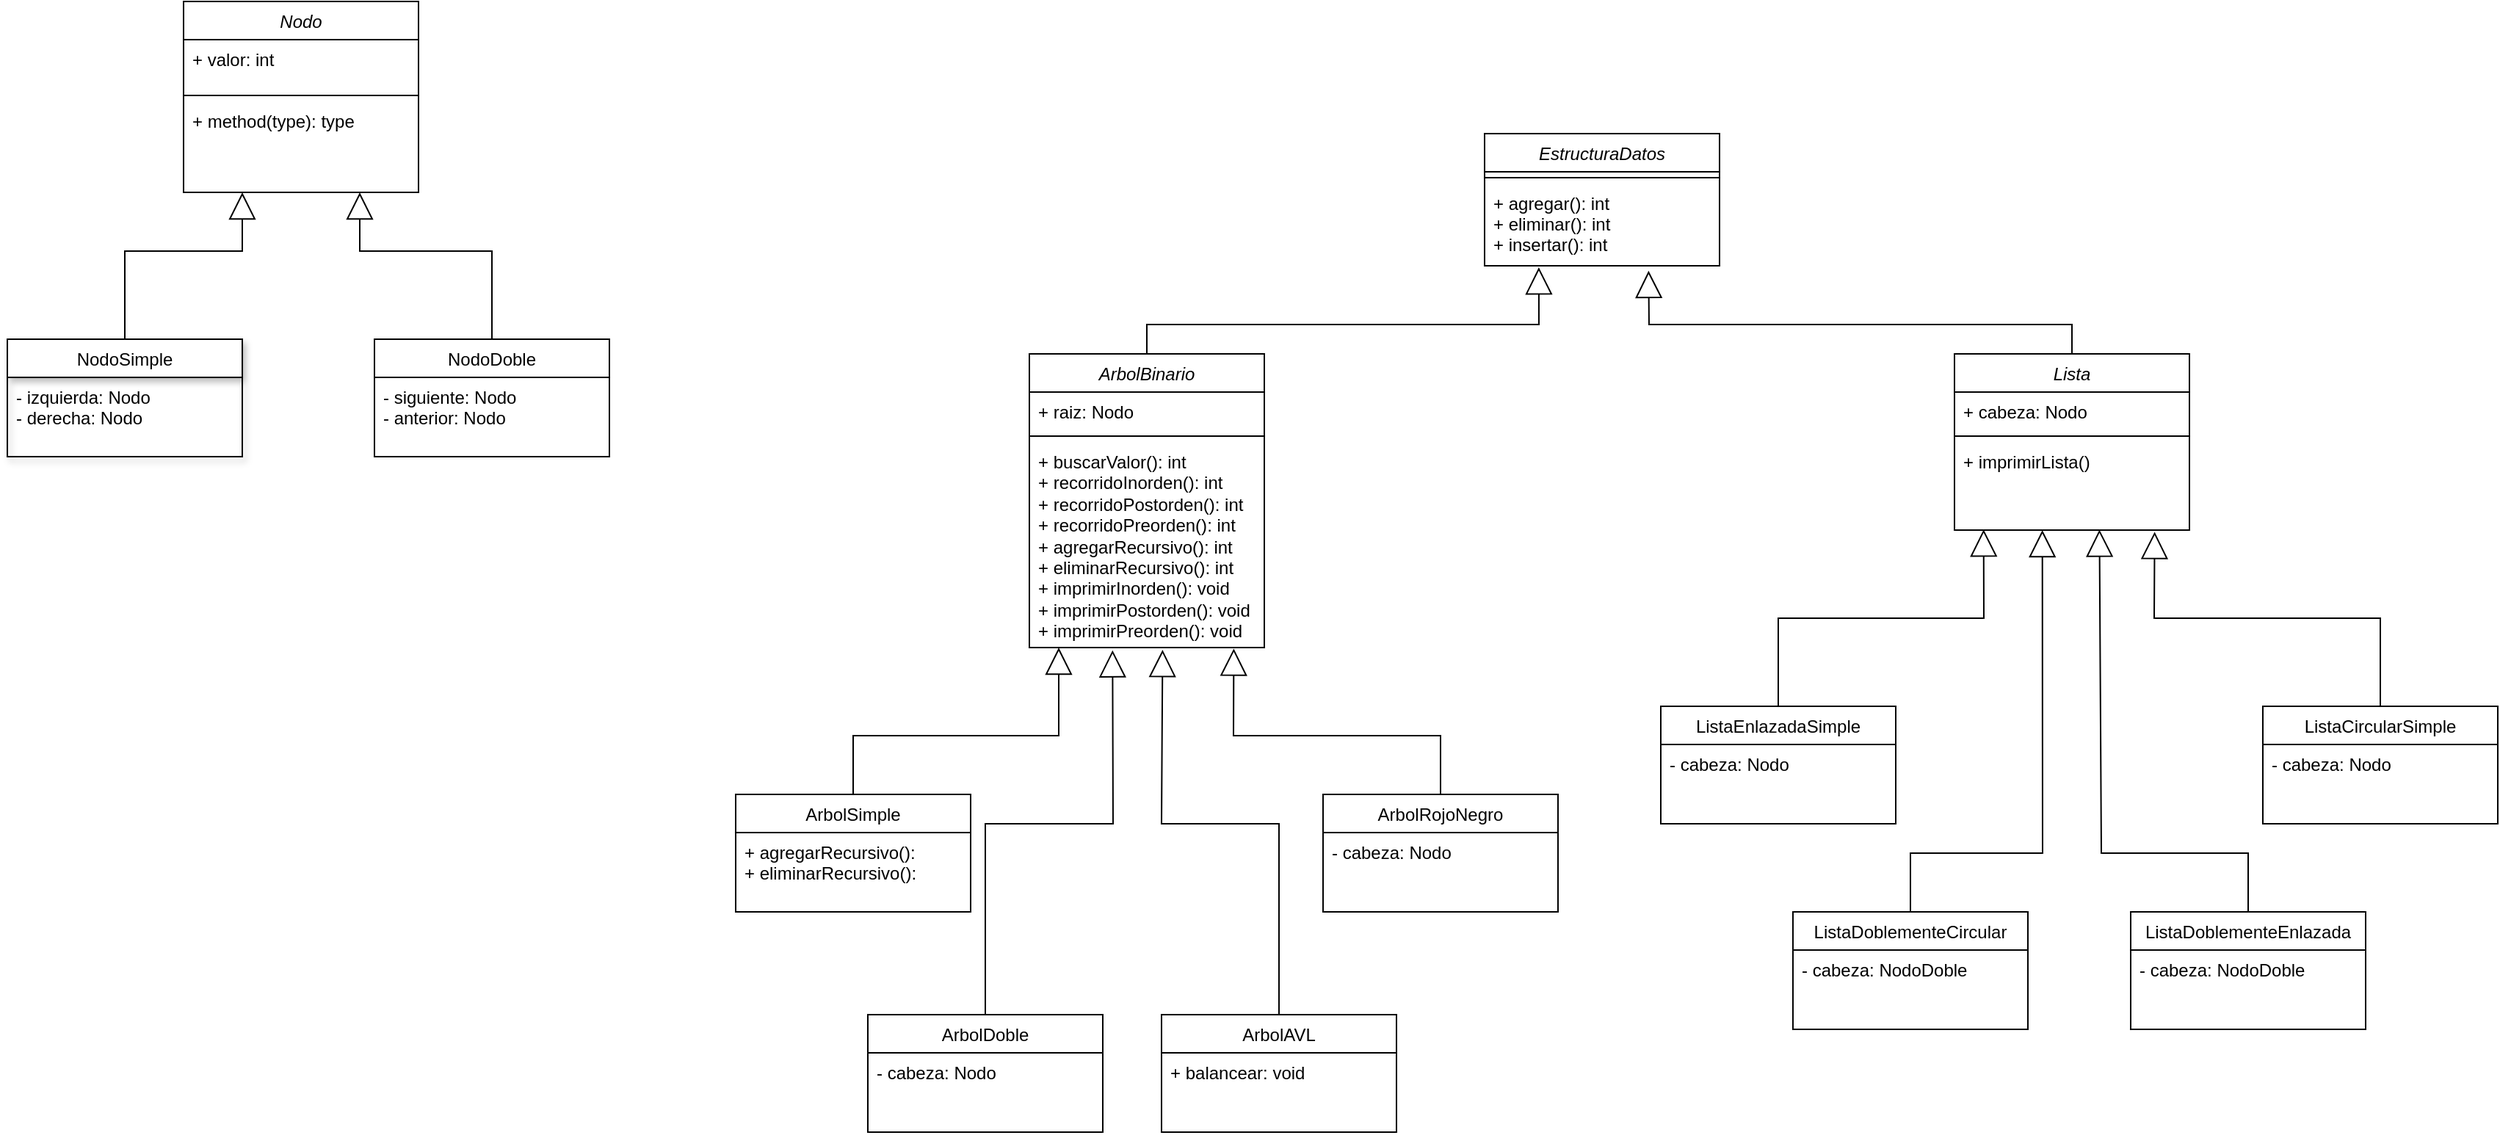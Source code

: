 <mxfile version="24.5.4" type="github">
  <diagram id="C5RBs43oDa-KdzZeNtuy" name="Page-1">
    <mxGraphModel dx="870" dy="516" grid="1" gridSize="10" guides="1" tooltips="1" connect="1" arrows="1" fold="1" page="1" pageScale="1" pageWidth="827" pageHeight="1169" math="0" shadow="0">
      <root>
        <mxCell id="WIyWlLk6GJQsqaUBKTNV-0" />
        <mxCell id="WIyWlLk6GJQsqaUBKTNV-1" parent="WIyWlLk6GJQsqaUBKTNV-0" />
        <mxCell id="zkfFHV4jXpPFQw0GAbJ--0" value="EstructuraDatos" style="swimlane;fontStyle=2;align=center;verticalAlign=top;childLayout=stackLayout;horizontal=1;startSize=26;horizontalStack=0;resizeParent=1;resizeLast=0;collapsible=1;marginBottom=0;rounded=0;shadow=0;strokeWidth=1;" parent="WIyWlLk6GJQsqaUBKTNV-1" vertex="1">
          <mxGeometry x="1010" y="110" width="160" height="90" as="geometry">
            <mxRectangle x="230" y="140" width="160" height="26" as="alternateBounds" />
          </mxGeometry>
        </mxCell>
        <mxCell id="DncJ9CUcUolEmfU4vxdp-8" value="" style="line;strokeWidth=1;fillColor=none;align=left;verticalAlign=middle;spacingTop=-1;spacingLeft=3;spacingRight=3;rotatable=0;labelPosition=right;points=[];portConstraint=eastwest;strokeColor=inherit;" vertex="1" parent="zkfFHV4jXpPFQw0GAbJ--0">
          <mxGeometry y="26" width="160" height="8" as="geometry" />
        </mxCell>
        <mxCell id="zkfFHV4jXpPFQw0GAbJ--1" value="+ agregar(): int&#xa;+ eliminar(): int&#xa;+ insertar(): int" style="text;align=left;verticalAlign=top;spacingLeft=4;spacingRight=4;overflow=hidden;rotatable=0;points=[[0,0.5],[1,0.5]];portConstraint=eastwest;" parent="zkfFHV4jXpPFQw0GAbJ--0" vertex="1">
          <mxGeometry y="34" width="160" height="56" as="geometry" />
        </mxCell>
        <mxCell id="zkfFHV4jXpPFQw0GAbJ--6" value="NodoSimple" style="swimlane;fontStyle=0;align=center;verticalAlign=top;childLayout=stackLayout;horizontal=1;startSize=26;horizontalStack=0;resizeParent=1;resizeLast=0;collapsible=1;marginBottom=0;rounded=0;shadow=1;strokeWidth=1;" parent="WIyWlLk6GJQsqaUBKTNV-1" vertex="1">
          <mxGeometry x="4" y="250" width="160" height="80" as="geometry">
            <mxRectangle x="130" y="380" width="160" height="26" as="alternateBounds" />
          </mxGeometry>
        </mxCell>
        <mxCell id="zkfFHV4jXpPFQw0GAbJ--7" value="- izquierda: Nodo&#xa;- derecha: Nodo" style="text;align=left;verticalAlign=top;spacingLeft=4;spacingRight=4;overflow=hidden;rotatable=0;points=[[0,0.5],[1,0.5]];portConstraint=eastwest;" parent="zkfFHV4jXpPFQw0GAbJ--6" vertex="1">
          <mxGeometry y="26" width="160" height="54" as="geometry" />
        </mxCell>
        <mxCell id="DncJ9CUcUolEmfU4vxdp-2" value="NodoDoble" style="swimlane;fontStyle=0;align=center;verticalAlign=top;childLayout=stackLayout;horizontal=1;startSize=26;horizontalStack=0;resizeParent=1;resizeLast=0;collapsible=1;marginBottom=0;rounded=0;shadow=0;strokeWidth=1;" vertex="1" parent="WIyWlLk6GJQsqaUBKTNV-1">
          <mxGeometry x="254" y="250" width="160" height="80" as="geometry">
            <mxRectangle x="130" y="380" width="160" height="26" as="alternateBounds" />
          </mxGeometry>
        </mxCell>
        <mxCell id="DncJ9CUcUolEmfU4vxdp-3" value="- siguiente: Nodo&#xa;- anterior: Nodo" style="text;align=left;verticalAlign=top;spacingLeft=4;spacingRight=4;overflow=hidden;rotatable=0;points=[[0,0.5],[1,0.5]];portConstraint=eastwest;" vertex="1" parent="DncJ9CUcUolEmfU4vxdp-2">
          <mxGeometry y="26" width="160" height="54" as="geometry" />
        </mxCell>
        <mxCell id="DncJ9CUcUolEmfU4vxdp-9" value="ListaEnlazadaSimple" style="swimlane;fontStyle=0;align=center;verticalAlign=top;childLayout=stackLayout;horizontal=1;startSize=26;horizontalStack=0;resizeParent=1;resizeLast=0;collapsible=1;marginBottom=0;rounded=0;shadow=0;strokeWidth=1;" vertex="1" parent="WIyWlLk6GJQsqaUBKTNV-1">
          <mxGeometry x="1130" y="500" width="160" height="80" as="geometry">
            <mxRectangle x="130" y="380" width="160" height="26" as="alternateBounds" />
          </mxGeometry>
        </mxCell>
        <mxCell id="DncJ9CUcUolEmfU4vxdp-10" value="- cabeza: Nodo" style="text;align=left;verticalAlign=top;spacingLeft=4;spacingRight=4;overflow=hidden;rotatable=0;points=[[0,0.5],[1,0.5]];portConstraint=eastwest;" vertex="1" parent="DncJ9CUcUolEmfU4vxdp-9">
          <mxGeometry y="26" width="160" height="54" as="geometry" />
        </mxCell>
        <mxCell id="DncJ9CUcUolEmfU4vxdp-11" value="ListaDoblementeEnlazada" style="swimlane;fontStyle=0;align=center;verticalAlign=top;childLayout=stackLayout;horizontal=1;startSize=26;horizontalStack=0;resizeParent=1;resizeLast=0;collapsible=1;marginBottom=0;rounded=0;shadow=0;strokeWidth=1;" vertex="1" parent="WIyWlLk6GJQsqaUBKTNV-1">
          <mxGeometry x="1450" y="640" width="160" height="80" as="geometry">
            <mxRectangle x="130" y="380" width="160" height="26" as="alternateBounds" />
          </mxGeometry>
        </mxCell>
        <mxCell id="DncJ9CUcUolEmfU4vxdp-12" value="- cabeza: NodoDoble" style="text;align=left;verticalAlign=top;spacingLeft=4;spacingRight=4;overflow=hidden;rotatable=0;points=[[0,0.5],[1,0.5]];portConstraint=eastwest;" vertex="1" parent="DncJ9CUcUolEmfU4vxdp-11">
          <mxGeometry y="26" width="160" height="54" as="geometry" />
        </mxCell>
        <mxCell id="DncJ9CUcUolEmfU4vxdp-13" value="ListaDoblementeCircular" style="swimlane;fontStyle=0;align=center;verticalAlign=top;childLayout=stackLayout;horizontal=1;startSize=26;horizontalStack=0;resizeParent=1;resizeLast=0;collapsible=1;marginBottom=0;rounded=0;shadow=0;strokeWidth=1;" vertex="1" parent="WIyWlLk6GJQsqaUBKTNV-1">
          <mxGeometry x="1220" y="640" width="160" height="80" as="geometry">
            <mxRectangle x="130" y="380" width="160" height="26" as="alternateBounds" />
          </mxGeometry>
        </mxCell>
        <mxCell id="DncJ9CUcUolEmfU4vxdp-14" value="- cabeza: NodoDoble" style="text;align=left;verticalAlign=top;spacingLeft=4;spacingRight=4;overflow=hidden;rotatable=0;points=[[0,0.5],[1,0.5]];portConstraint=eastwest;" vertex="1" parent="DncJ9CUcUolEmfU4vxdp-13">
          <mxGeometry y="26" width="160" height="54" as="geometry" />
        </mxCell>
        <mxCell id="DncJ9CUcUolEmfU4vxdp-15" value="ListaCircularSimple" style="swimlane;fontStyle=0;align=center;verticalAlign=top;childLayout=stackLayout;horizontal=1;startSize=26;horizontalStack=0;resizeParent=1;resizeLast=0;collapsible=1;marginBottom=0;rounded=0;shadow=0;strokeWidth=1;" vertex="1" parent="WIyWlLk6GJQsqaUBKTNV-1">
          <mxGeometry x="1540" y="500" width="160" height="80" as="geometry">
            <mxRectangle x="130" y="380" width="160" height="26" as="alternateBounds" />
          </mxGeometry>
        </mxCell>
        <mxCell id="DncJ9CUcUolEmfU4vxdp-16" value="- cabeza: Nodo" style="text;align=left;verticalAlign=top;spacingLeft=4;spacingRight=4;overflow=hidden;rotatable=0;points=[[0,0.5],[1,0.5]];portConstraint=eastwest;" vertex="1" parent="DncJ9CUcUolEmfU4vxdp-15">
          <mxGeometry y="26" width="160" height="54" as="geometry" />
        </mxCell>
        <mxCell id="DncJ9CUcUolEmfU4vxdp-19" value="&lt;span style=&quot;font-weight: normal;&quot;&gt;&lt;i&gt;ArbolBinario&lt;/i&gt;&lt;/span&gt;" style="swimlane;fontStyle=1;align=center;verticalAlign=top;childLayout=stackLayout;horizontal=1;startSize=26;horizontalStack=0;resizeParent=1;resizeParentMax=0;resizeLast=0;collapsible=1;marginBottom=0;whiteSpace=wrap;html=1;" vertex="1" parent="WIyWlLk6GJQsqaUBKTNV-1">
          <mxGeometry x="700" y="260" width="160" height="200" as="geometry" />
        </mxCell>
        <mxCell id="DncJ9CUcUolEmfU4vxdp-20" value="+ raiz: Nodo" style="text;strokeColor=none;fillColor=none;align=left;verticalAlign=top;spacingLeft=4;spacingRight=4;overflow=hidden;rotatable=0;points=[[0,0.5],[1,0.5]];portConstraint=eastwest;whiteSpace=wrap;html=1;" vertex="1" parent="DncJ9CUcUolEmfU4vxdp-19">
          <mxGeometry y="26" width="160" height="26" as="geometry" />
        </mxCell>
        <mxCell id="DncJ9CUcUolEmfU4vxdp-21" value="" style="line;strokeWidth=1;fillColor=none;align=left;verticalAlign=middle;spacingTop=-1;spacingLeft=3;spacingRight=3;rotatable=0;labelPosition=right;points=[];portConstraint=eastwest;strokeColor=inherit;" vertex="1" parent="DncJ9CUcUolEmfU4vxdp-19">
          <mxGeometry y="52" width="160" height="8" as="geometry" />
        </mxCell>
        <mxCell id="DncJ9CUcUolEmfU4vxdp-22" value="+ buscarValor(): int&lt;br&gt;+ recorridoInorden(): int&lt;div&gt;+ recorridoPostorden(): int&lt;br&gt;+ recorridoPreorden()&lt;span style=&quot;background-color: initial;&quot;&gt;: int&lt;/span&gt;&lt;/div&gt;&lt;div&gt;&lt;span style=&quot;text-wrap: nowrap;&quot;&gt;+ agregarRecursivo(): int&lt;/span&gt;&lt;br style=&quot;text-wrap: nowrap; padding: 0px; margin: 0px;&quot;&gt;&lt;span style=&quot;text-wrap: nowrap;&quot;&gt;+ eliminarRecursivo(): int&lt;/span&gt;&lt;br&gt;&lt;/div&gt;&lt;div&gt;+ imprimirInorden()&lt;span style=&quot;background-color: initial;&quot;&gt;: void&lt;/span&gt;&lt;/div&gt;&lt;div&gt;+ imprimir&lt;span style=&quot;background-color: initial;&quot;&gt;Postorden()&lt;/span&gt;&lt;span style=&quot;background-color: initial;&quot;&gt;: void&lt;/span&gt;&lt;/div&gt;&lt;div&gt;&lt;span style=&quot;background-color: initial;&quot;&gt;+ imprimirPreorden()&lt;/span&gt;&lt;span style=&quot;background-color: initial;&quot;&gt;: void&lt;/span&gt;&lt;/div&gt;&lt;div&gt;&lt;span style=&quot;background-color: initial;&quot;&gt;&lt;br&gt;&lt;/span&gt;&lt;/div&gt;" style="text;strokeColor=none;fillColor=none;align=left;verticalAlign=top;spacingLeft=4;spacingRight=4;overflow=hidden;rotatable=0;points=[[0,0.5],[1,0.5]];portConstraint=eastwest;whiteSpace=wrap;html=1;" vertex="1" parent="DncJ9CUcUolEmfU4vxdp-19">
          <mxGeometry y="60" width="160" height="140" as="geometry" />
        </mxCell>
        <mxCell id="DncJ9CUcUolEmfU4vxdp-24" value="" style="endArrow=block;endSize=16;endFill=0;html=1;rounded=0;exitX=0.5;exitY=0;exitDx=0;exitDy=0;entryX=0.231;entryY=1.019;entryDx=0;entryDy=0;entryPerimeter=0;" edge="1" parent="WIyWlLk6GJQsqaUBKTNV-1" source="DncJ9CUcUolEmfU4vxdp-19" target="zkfFHV4jXpPFQw0GAbJ--1">
          <mxGeometry width="160" relative="1" as="geometry">
            <mxPoint x="830" y="435" as="sourcePoint" />
            <mxPoint x="980" y="191" as="targetPoint" />
            <Array as="points">
              <mxPoint x="780" y="240" />
              <mxPoint x="1047" y="240" />
            </Array>
          </mxGeometry>
        </mxCell>
        <mxCell id="DncJ9CUcUolEmfU4vxdp-35" value="Nodo" style="swimlane;fontStyle=2;align=center;verticalAlign=top;childLayout=stackLayout;horizontal=1;startSize=26;horizontalStack=0;resizeParent=1;resizeLast=0;collapsible=1;marginBottom=0;rounded=0;shadow=0;strokeWidth=1;" vertex="1" parent="WIyWlLk6GJQsqaUBKTNV-1">
          <mxGeometry x="124" y="20" width="160" height="130" as="geometry">
            <mxRectangle x="230" y="140" width="160" height="26" as="alternateBounds" />
          </mxGeometry>
        </mxCell>
        <mxCell id="DncJ9CUcUolEmfU4vxdp-37" value="+ valor: int" style="text;align=left;verticalAlign=top;spacingLeft=4;spacingRight=4;overflow=hidden;rotatable=0;points=[[0,0.5],[1,0.5]];portConstraint=eastwest;" vertex="1" parent="DncJ9CUcUolEmfU4vxdp-35">
          <mxGeometry y="26" width="160" height="34" as="geometry" />
        </mxCell>
        <mxCell id="DncJ9CUcUolEmfU4vxdp-43" value="" style="line;strokeWidth=1;fillColor=none;align=left;verticalAlign=middle;spacingTop=-1;spacingLeft=3;spacingRight=3;rotatable=0;labelPosition=right;points=[];portConstraint=eastwest;strokeColor=inherit;" vertex="1" parent="DncJ9CUcUolEmfU4vxdp-35">
          <mxGeometry y="60" width="160" height="8" as="geometry" />
        </mxCell>
        <mxCell id="DncJ9CUcUolEmfU4vxdp-42" value="+ method(type): type" style="text;align=left;verticalAlign=top;spacingLeft=4;spacingRight=4;overflow=hidden;rotatable=0;points=[[0,0.5],[1,0.5]];portConstraint=eastwest;" vertex="1" parent="DncJ9CUcUolEmfU4vxdp-35">
          <mxGeometry y="68" width="160" height="56" as="geometry" />
        </mxCell>
        <mxCell id="DncJ9CUcUolEmfU4vxdp-44" value="" style="endArrow=block;endSize=16;endFill=0;html=1;rounded=0;entryX=0.25;entryY=1;entryDx=0;entryDy=0;exitX=0.5;exitY=0;exitDx=0;exitDy=0;" edge="1" parent="WIyWlLk6GJQsqaUBKTNV-1" source="zkfFHV4jXpPFQw0GAbJ--6" target="DncJ9CUcUolEmfU4vxdp-35">
          <mxGeometry width="160" relative="1" as="geometry">
            <mxPoint x="234" y="210" as="sourcePoint" />
            <mxPoint x="394" y="210" as="targetPoint" />
            <Array as="points">
              <mxPoint x="84" y="190" />
              <mxPoint x="164" y="190" />
            </Array>
          </mxGeometry>
        </mxCell>
        <mxCell id="DncJ9CUcUolEmfU4vxdp-45" value="" style="endArrow=block;endSize=16;endFill=0;html=1;rounded=0;entryX=0.75;entryY=1;entryDx=0;entryDy=0;exitX=0.5;exitY=0;exitDx=0;exitDy=0;" edge="1" parent="WIyWlLk6GJQsqaUBKTNV-1" source="DncJ9CUcUolEmfU4vxdp-2" target="DncJ9CUcUolEmfU4vxdp-35">
          <mxGeometry width="160" relative="1" as="geometry">
            <mxPoint x="54" y="260" as="sourcePoint" />
            <mxPoint x="187" y="160" as="targetPoint" />
            <Array as="points">
              <mxPoint x="334" y="190" />
              <mxPoint x="244" y="190" />
            </Array>
          </mxGeometry>
        </mxCell>
        <mxCell id="DncJ9CUcUolEmfU4vxdp-46" value="&lt;span style=&quot;font-weight: normal;&quot;&gt;&lt;i&gt;Lista&lt;/i&gt;&lt;/span&gt;" style="swimlane;fontStyle=1;align=center;verticalAlign=top;childLayout=stackLayout;horizontal=1;startSize=26;horizontalStack=0;resizeParent=1;resizeParentMax=0;resizeLast=0;collapsible=1;marginBottom=0;whiteSpace=wrap;html=1;" vertex="1" parent="WIyWlLk6GJQsqaUBKTNV-1">
          <mxGeometry x="1330" y="260" width="160" height="120" as="geometry" />
        </mxCell>
        <mxCell id="DncJ9CUcUolEmfU4vxdp-47" value="+ cabeza: Nodo" style="text;strokeColor=none;fillColor=none;align=left;verticalAlign=top;spacingLeft=4;spacingRight=4;overflow=hidden;rotatable=0;points=[[0,0.5],[1,0.5]];portConstraint=eastwest;whiteSpace=wrap;html=1;" vertex="1" parent="DncJ9CUcUolEmfU4vxdp-46">
          <mxGeometry y="26" width="160" height="26" as="geometry" />
        </mxCell>
        <mxCell id="DncJ9CUcUolEmfU4vxdp-48" value="" style="line;strokeWidth=1;fillColor=none;align=left;verticalAlign=middle;spacingTop=-1;spacingLeft=3;spacingRight=3;rotatable=0;labelPosition=right;points=[];portConstraint=eastwest;strokeColor=inherit;" vertex="1" parent="DncJ9CUcUolEmfU4vxdp-46">
          <mxGeometry y="52" width="160" height="8" as="geometry" />
        </mxCell>
        <mxCell id="DncJ9CUcUolEmfU4vxdp-49" value="+ imprimirLista()" style="text;strokeColor=none;fillColor=none;align=left;verticalAlign=top;spacingLeft=4;spacingRight=4;overflow=hidden;rotatable=0;points=[[0,0.5],[1,0.5]];portConstraint=eastwest;whiteSpace=wrap;html=1;" vertex="1" parent="DncJ9CUcUolEmfU4vxdp-46">
          <mxGeometry y="60" width="160" height="60" as="geometry" />
        </mxCell>
        <mxCell id="DncJ9CUcUolEmfU4vxdp-50" value="" style="endArrow=block;endSize=16;endFill=0;html=1;rounded=0;exitX=0.5;exitY=0;exitDx=0;exitDy=0;entryX=0.698;entryY=1.061;entryDx=0;entryDy=0;entryPerimeter=0;" edge="1" parent="WIyWlLk6GJQsqaUBKTNV-1" source="DncJ9CUcUolEmfU4vxdp-46" target="zkfFHV4jXpPFQw0GAbJ--1">
          <mxGeometry width="160" relative="1" as="geometry">
            <mxPoint x="870" y="290" as="sourcePoint" />
            <mxPoint x="947" y="201" as="targetPoint" />
            <Array as="points">
              <mxPoint x="1410" y="240" />
              <mxPoint x="1122" y="240" />
            </Array>
          </mxGeometry>
        </mxCell>
        <mxCell id="DncJ9CUcUolEmfU4vxdp-51" value="" style="endArrow=block;endSize=16;endFill=0;html=1;rounded=0;exitX=0.5;exitY=0;exitDx=0;exitDy=0;entryX=0.124;entryY=0.993;entryDx=0;entryDy=0;entryPerimeter=0;" edge="1" parent="WIyWlLk6GJQsqaUBKTNV-1" source="DncJ9CUcUolEmfU4vxdp-9" target="DncJ9CUcUolEmfU4vxdp-49">
          <mxGeometry width="160" relative="1" as="geometry">
            <mxPoint x="1250" y="360" as="sourcePoint" />
            <mxPoint x="1350" y="400" as="targetPoint" />
            <Array as="points">
              <mxPoint x="1210" y="440" />
              <mxPoint x="1350" y="440" />
            </Array>
          </mxGeometry>
        </mxCell>
        <mxCell id="DncJ9CUcUolEmfU4vxdp-52" value="" style="endArrow=block;endSize=16;endFill=0;html=1;rounded=0;exitX=0.5;exitY=0;exitDx=0;exitDy=0;entryX=0.374;entryY=1;entryDx=0;entryDy=0;entryPerimeter=0;" edge="1" parent="WIyWlLk6GJQsqaUBKTNV-1" source="DncJ9CUcUolEmfU4vxdp-13" target="DncJ9CUcUolEmfU4vxdp-49">
          <mxGeometry width="160" relative="1" as="geometry">
            <mxPoint x="1220" y="510" as="sourcePoint" />
            <mxPoint x="1370" y="412" as="targetPoint" />
            <Array as="points">
              <mxPoint x="1300" y="600" />
              <mxPoint x="1390" y="600" />
            </Array>
          </mxGeometry>
        </mxCell>
        <mxCell id="DncJ9CUcUolEmfU4vxdp-53" value="" style="endArrow=block;endSize=16;endFill=0;html=1;rounded=0;exitX=0.5;exitY=0;exitDx=0;exitDy=0;entryX=0.617;entryY=0.995;entryDx=0;entryDy=0;entryPerimeter=0;" edge="1" parent="WIyWlLk6GJQsqaUBKTNV-1" source="DncJ9CUcUolEmfU4vxdp-11" target="DncJ9CUcUolEmfU4vxdp-49">
          <mxGeometry width="160" relative="1" as="geometry">
            <mxPoint x="1310" y="670" as="sourcePoint" />
            <mxPoint x="1400" y="414" as="targetPoint" />
            <Array as="points">
              <mxPoint x="1530" y="600" />
              <mxPoint x="1430" y="600" />
            </Array>
          </mxGeometry>
        </mxCell>
        <mxCell id="DncJ9CUcUolEmfU4vxdp-54" value="" style="endArrow=block;endSize=16;endFill=0;html=1;rounded=0;exitX=0.5;exitY=0;exitDx=0;exitDy=0;entryX=0.852;entryY=1.02;entryDx=0;entryDy=0;entryPerimeter=0;" edge="1" parent="WIyWlLk6GJQsqaUBKTNV-1" source="DncJ9CUcUolEmfU4vxdp-15" target="DncJ9CUcUolEmfU4vxdp-49">
          <mxGeometry width="160" relative="1" as="geometry">
            <mxPoint x="1220" y="510" as="sourcePoint" />
            <mxPoint x="1370" y="412" as="targetPoint" />
            <Array as="points">
              <mxPoint x="1620" y="440" />
              <mxPoint x="1466" y="440" />
            </Array>
          </mxGeometry>
        </mxCell>
        <mxCell id="DncJ9CUcUolEmfU4vxdp-56" value="ArbolSimple" style="swimlane;fontStyle=0;align=center;verticalAlign=top;childLayout=stackLayout;horizontal=1;startSize=26;horizontalStack=0;resizeParent=1;resizeLast=0;collapsible=1;marginBottom=0;rounded=0;shadow=0;strokeWidth=1;" vertex="1" parent="WIyWlLk6GJQsqaUBKTNV-1">
          <mxGeometry x="500" y="560" width="160" height="80" as="geometry">
            <mxRectangle x="130" y="380" width="160" height="26" as="alternateBounds" />
          </mxGeometry>
        </mxCell>
        <mxCell id="DncJ9CUcUolEmfU4vxdp-57" value="+ agregarRecursivo():&#xa;+ eliminarRecursivo():" style="text;align=left;verticalAlign=top;spacingLeft=4;spacingRight=4;overflow=hidden;rotatable=0;points=[[0,0.5],[1,0.5]];portConstraint=eastwest;" vertex="1" parent="DncJ9CUcUolEmfU4vxdp-56">
          <mxGeometry y="26" width="160" height="54" as="geometry" />
        </mxCell>
        <mxCell id="DncJ9CUcUolEmfU4vxdp-58" value="ArbolDoble&#xa;" style="swimlane;fontStyle=0;align=center;verticalAlign=top;childLayout=stackLayout;horizontal=1;startSize=26;horizontalStack=0;resizeParent=1;resizeLast=0;collapsible=1;marginBottom=0;rounded=0;shadow=0;strokeWidth=1;" vertex="1" parent="WIyWlLk6GJQsqaUBKTNV-1">
          <mxGeometry x="590" y="710" width="160" height="80" as="geometry">
            <mxRectangle x="130" y="380" width="160" height="26" as="alternateBounds" />
          </mxGeometry>
        </mxCell>
        <mxCell id="DncJ9CUcUolEmfU4vxdp-59" value="- cabeza: Nodo" style="text;align=left;verticalAlign=top;spacingLeft=4;spacingRight=4;overflow=hidden;rotatable=0;points=[[0,0.5],[1,0.5]];portConstraint=eastwest;" vertex="1" parent="DncJ9CUcUolEmfU4vxdp-58">
          <mxGeometry y="26" width="160" height="54" as="geometry" />
        </mxCell>
        <mxCell id="DncJ9CUcUolEmfU4vxdp-60" value="ArbolAVL" style="swimlane;fontStyle=0;align=center;verticalAlign=top;childLayout=stackLayout;horizontal=1;startSize=26;horizontalStack=0;resizeParent=1;resizeLast=0;collapsible=1;marginBottom=0;rounded=0;shadow=0;strokeWidth=1;" vertex="1" parent="WIyWlLk6GJQsqaUBKTNV-1">
          <mxGeometry x="790" y="710" width="160" height="80" as="geometry">
            <mxRectangle x="130" y="380" width="160" height="26" as="alternateBounds" />
          </mxGeometry>
        </mxCell>
        <mxCell id="DncJ9CUcUolEmfU4vxdp-61" value="+ balancear: void" style="text;align=left;verticalAlign=top;spacingLeft=4;spacingRight=4;overflow=hidden;rotatable=0;points=[[0,0.5],[1,0.5]];portConstraint=eastwest;" vertex="1" parent="DncJ9CUcUolEmfU4vxdp-60">
          <mxGeometry y="26" width="160" height="54" as="geometry" />
        </mxCell>
        <mxCell id="DncJ9CUcUolEmfU4vxdp-62" value="ArbolRojoNegro" style="swimlane;fontStyle=0;align=center;verticalAlign=top;childLayout=stackLayout;horizontal=1;startSize=26;horizontalStack=0;resizeParent=1;resizeLast=0;collapsible=1;marginBottom=0;rounded=0;shadow=0;strokeWidth=1;" vertex="1" parent="WIyWlLk6GJQsqaUBKTNV-1">
          <mxGeometry x="900" y="560" width="160" height="80" as="geometry">
            <mxRectangle x="130" y="380" width="160" height="26" as="alternateBounds" />
          </mxGeometry>
        </mxCell>
        <mxCell id="DncJ9CUcUolEmfU4vxdp-63" value="- cabeza: Nodo" style="text;align=left;verticalAlign=top;spacingLeft=4;spacingRight=4;overflow=hidden;rotatable=0;points=[[0,0.5],[1,0.5]];portConstraint=eastwest;" vertex="1" parent="DncJ9CUcUolEmfU4vxdp-62">
          <mxGeometry y="26" width="160" height="54" as="geometry" />
        </mxCell>
        <mxCell id="DncJ9CUcUolEmfU4vxdp-64" value="" style="endArrow=block;endSize=16;endFill=0;html=1;rounded=0;exitX=0.5;exitY=0;exitDx=0;exitDy=0;" edge="1" parent="WIyWlLk6GJQsqaUBKTNV-1" source="DncJ9CUcUolEmfU4vxdp-56">
          <mxGeometry width="160" relative="1" as="geometry">
            <mxPoint x="570" y="480" as="sourcePoint" />
            <mxPoint x="720" y="460" as="targetPoint" />
            <Array as="points">
              <mxPoint x="580" y="520" />
              <mxPoint x="720" y="520" />
            </Array>
          </mxGeometry>
        </mxCell>
        <mxCell id="DncJ9CUcUolEmfU4vxdp-65" value="" style="endArrow=block;endSize=16;endFill=0;html=1;rounded=0;exitX=0.5;exitY=0;exitDx=0;exitDy=0;entryX=0.354;entryY=1.013;entryDx=0;entryDy=0;entryPerimeter=0;" edge="1" parent="WIyWlLk6GJQsqaUBKTNV-1" source="DncJ9CUcUolEmfU4vxdp-58" target="DncJ9CUcUolEmfU4vxdp-22">
          <mxGeometry width="160" relative="1" as="geometry">
            <mxPoint x="660" y="610" as="sourcePoint" />
            <mxPoint x="760" y="402" as="targetPoint" />
            <Array as="points">
              <mxPoint x="670" y="580" />
              <mxPoint x="757" y="580" />
            </Array>
          </mxGeometry>
        </mxCell>
        <mxCell id="DncJ9CUcUolEmfU4vxdp-66" value="" style="endArrow=block;endSize=16;endFill=0;html=1;rounded=0;exitX=0.5;exitY=0;exitDx=0;exitDy=0;entryX=0.567;entryY=1.011;entryDx=0;entryDy=0;entryPerimeter=0;" edge="1" parent="WIyWlLk6GJQsqaUBKTNV-1" source="DncJ9CUcUolEmfU4vxdp-60" target="DncJ9CUcUolEmfU4vxdp-22">
          <mxGeometry width="160" relative="1" as="geometry">
            <mxPoint x="660" y="640" as="sourcePoint" />
            <mxPoint x="770" y="412" as="targetPoint" />
            <Array as="points">
              <mxPoint x="870" y="580" />
              <mxPoint x="790" y="580" />
            </Array>
          </mxGeometry>
        </mxCell>
        <mxCell id="DncJ9CUcUolEmfU4vxdp-67" value="" style="endArrow=block;endSize=16;endFill=0;html=1;rounded=0;exitX=0.5;exitY=0;exitDx=0;exitDy=0;entryX=0.87;entryY=1.005;entryDx=0;entryDy=0;entryPerimeter=0;" edge="1" parent="WIyWlLk6GJQsqaUBKTNV-1" source="DncJ9CUcUolEmfU4vxdp-62" target="DncJ9CUcUolEmfU4vxdp-22">
          <mxGeometry width="160" relative="1" as="geometry">
            <mxPoint x="670" y="650" as="sourcePoint" />
            <mxPoint x="780" y="422" as="targetPoint" />
            <Array as="points">
              <mxPoint x="980" y="520" />
              <mxPoint x="839" y="520" />
            </Array>
          </mxGeometry>
        </mxCell>
      </root>
    </mxGraphModel>
  </diagram>
</mxfile>
